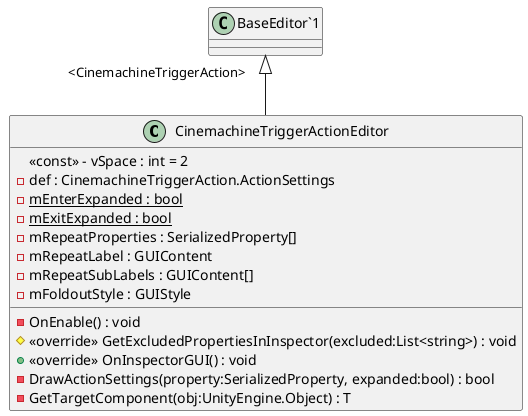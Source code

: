 @startuml
class CinemachineTriggerActionEditor {
    <<const>> - vSpace : int = 2
    - def : CinemachineTriggerAction.ActionSettings
    {static} - mEnterExpanded : bool
    {static} - mExitExpanded : bool
    - mRepeatProperties : SerializedProperty[]
    - mRepeatLabel : GUIContent
    - mRepeatSubLabels : GUIContent[]
    - mFoldoutStyle : GUIStyle
    - OnEnable() : void
    # <<override>> GetExcludedPropertiesInInspector(excluded:List<string>) : void
    + <<override>> OnInspectorGUI() : void
    - DrawActionSettings(property:SerializedProperty, expanded:bool) : bool
    - GetTargetComponent(obj:UnityEngine.Object) : T
}
"BaseEditor`1" "<CinemachineTriggerAction>" <|-- CinemachineTriggerActionEditor
@enduml

